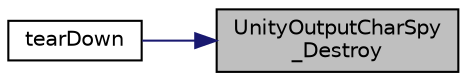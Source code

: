 digraph "UnityOutputCharSpy_Destroy"
{
 // LATEX_PDF_SIZE
  edge [fontname="Helvetica",fontsize="10",labelfontname="Helvetica",labelfontsize="10"];
  node [fontname="Helvetica",fontsize="10",shape=record];
  rankdir="RL";
  Node1 [label="UnityOutputCharSpy\l_Destroy",height=0.2,width=0.4,color="black", fillcolor="grey75", style="filled", fontcolor="black",tooltip=" "];
  Node1 -> Node2 [dir="back",color="midnightblue",fontsize="10",style="solid",fontname="Helvetica"];
  Node2 [label="tearDown",height=0.2,width=0.4,color="black", fillcolor="white", style="filled",URL="$df/d98/a00107.html#a9909011e5fea0c018842eec4d93d0662",tooltip=" "];
}
